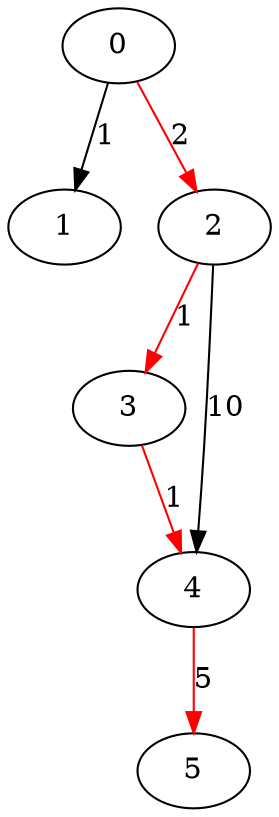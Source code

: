 // Graph
digraph 3 {
	0 [label=0]
	1 [label=1]
	2 [label=2]
	3 [label=3]
	4 [label=4]
	5 [label=5]
	0 -> 2 [label=2 color=red]
	2 -> 3 [label=1 color=red]
	3 -> 4 [label=1 color=red]
	4 -> 5 [label=5 color=red]
	0 -> 1 [label=1]
	2 -> 4 [label=10]
}
